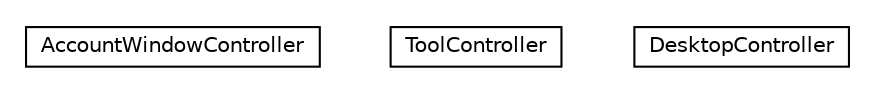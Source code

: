 #!/usr/local/bin/dot
#
# Class diagram 
# Generated by UMLGraph version R5_6-24-gf6e263 (http://www.umlgraph.org/)
#

digraph G {
	edge [fontname="Helvetica",fontsize=10,labelfontname="Helvetica",labelfontsize=10];
	node [fontname="Helvetica",fontsize=10,shape=plaintext];
	nodesep=0.25;
	ranksep=0.5;
	// org.universAAL.tools.ucc.controller.desktop.AccountWindowController
	c20406 [label=<<table title="org.universAAL.tools.ucc.controller.desktop.AccountWindowController" border="0" cellborder="1" cellspacing="0" cellpadding="2" port="p" href="./AccountWindowController.html">
		<tr><td><table border="0" cellspacing="0" cellpadding="1">
<tr><td align="center" balign="center"> AccountWindowController </td></tr>
		</table></td></tr>
		</table>>, URL="./AccountWindowController.html", fontname="Helvetica", fontcolor="black", fontsize=10.0];
	// org.universAAL.tools.ucc.controller.desktop.ToolController
	c20407 [label=<<table title="org.universAAL.tools.ucc.controller.desktop.ToolController" border="0" cellborder="1" cellspacing="0" cellpadding="2" port="p" href="./ToolController.html">
		<tr><td><table border="0" cellspacing="0" cellpadding="1">
<tr><td align="center" balign="center"> ToolController </td></tr>
		</table></td></tr>
		</table>>, URL="./ToolController.html", fontname="Helvetica", fontcolor="black", fontsize=10.0];
	// org.universAAL.tools.ucc.controller.desktop.DesktopController
	c20408 [label=<<table title="org.universAAL.tools.ucc.controller.desktop.DesktopController" border="0" cellborder="1" cellspacing="0" cellpadding="2" port="p" href="./DesktopController.html">
		<tr><td><table border="0" cellspacing="0" cellpadding="1">
<tr><td align="center" balign="center"> DesktopController </td></tr>
		</table></td></tr>
		</table>>, URL="./DesktopController.html", fontname="Helvetica", fontcolor="black", fontsize=10.0];
}

